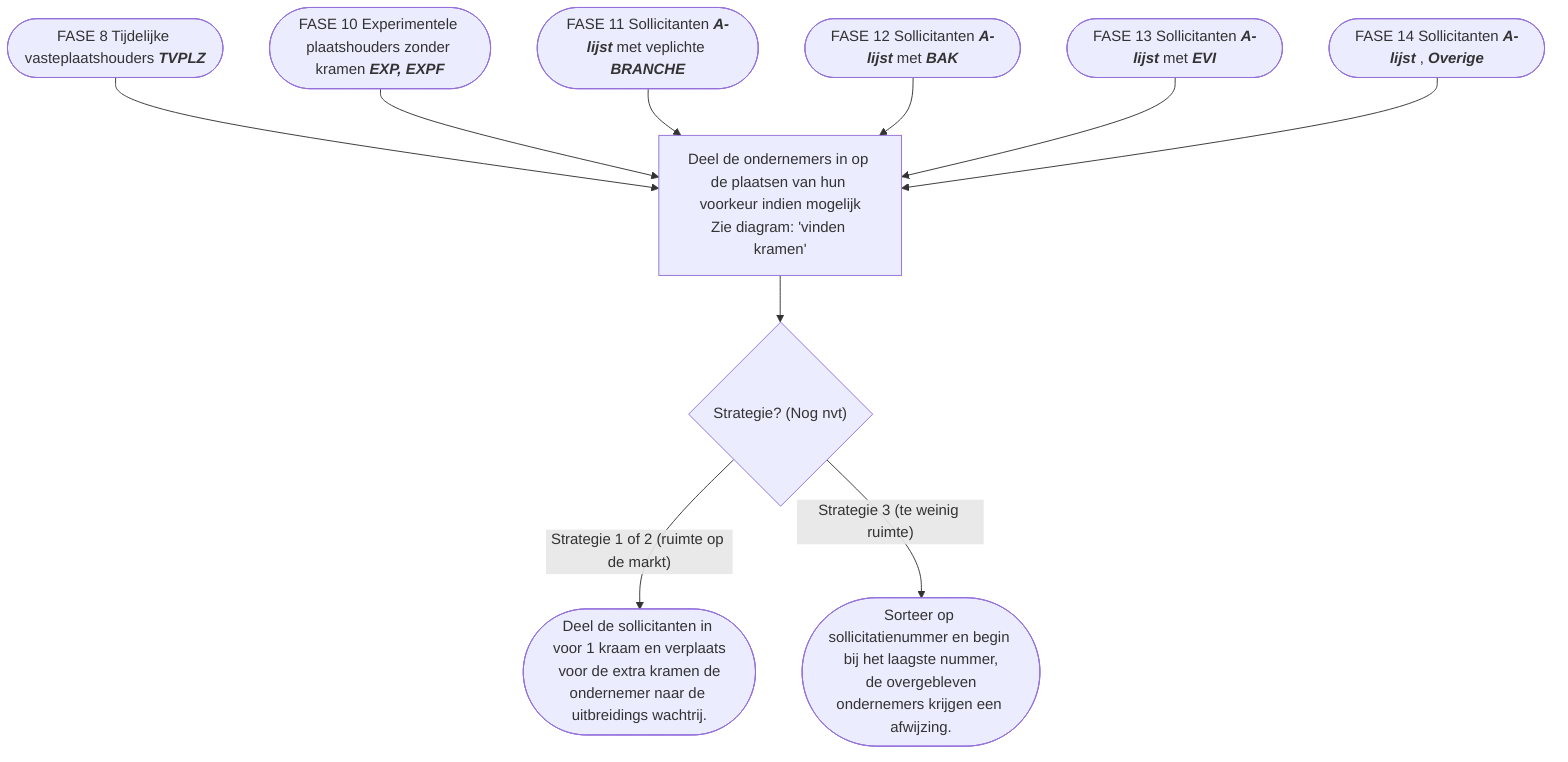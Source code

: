 graph TD
    A0(["FASE 8 Tijdelijke vasteplaatshouders <b><i>TVPLZ</i></b>"]) --> D
    A1(["FASE 10 Experimentele plaatshouders zonder kramen <b><i>EXP, EXPF</i></b>"]) --> D
    A2(["FASE 11 Sollicitanten <b><i>A-lijst</i></b> met veplichte <b><i>BRANCHE</i></b>"]) --> D
    A3(["FASE 12 Sollicitanten <b><i>A-lijst</i></b> met <b><i>BAK</i></b>"]) --> D
    A4(["FASE 13 Sollicitanten <b><i>A-lijst</i></b> met <b><i>EVI</i></b>"]) --> D
    A5(["FASE 14 Sollicitanten <b><i>A-lijst</i></b> , <b><i>Overige</i></b>"]) --> D
    
    D[Deel de ondernemers in op de plaatsen van hun voorkeur indien mogelijk<br>Zie diagram: 'vinden kramen'] -->
    E{"Strategie? (Nog nvt)"}
    E --"Strategie 1 of 2 (ruimte op de markt)"--> E2(["Deel de sollicitanten in voor 1 kraam en verplaats<br> voor de extra kramen de ondernemer naar de uitbreidings wachtrij."])
    E --"Strategie 3 (te weinig ruimte)"--> E3(["Sorteer op sollicitatienummer en begin bij het laagste nummer,<br> de overgebleven ondernemers krijgen een afwijzing."])